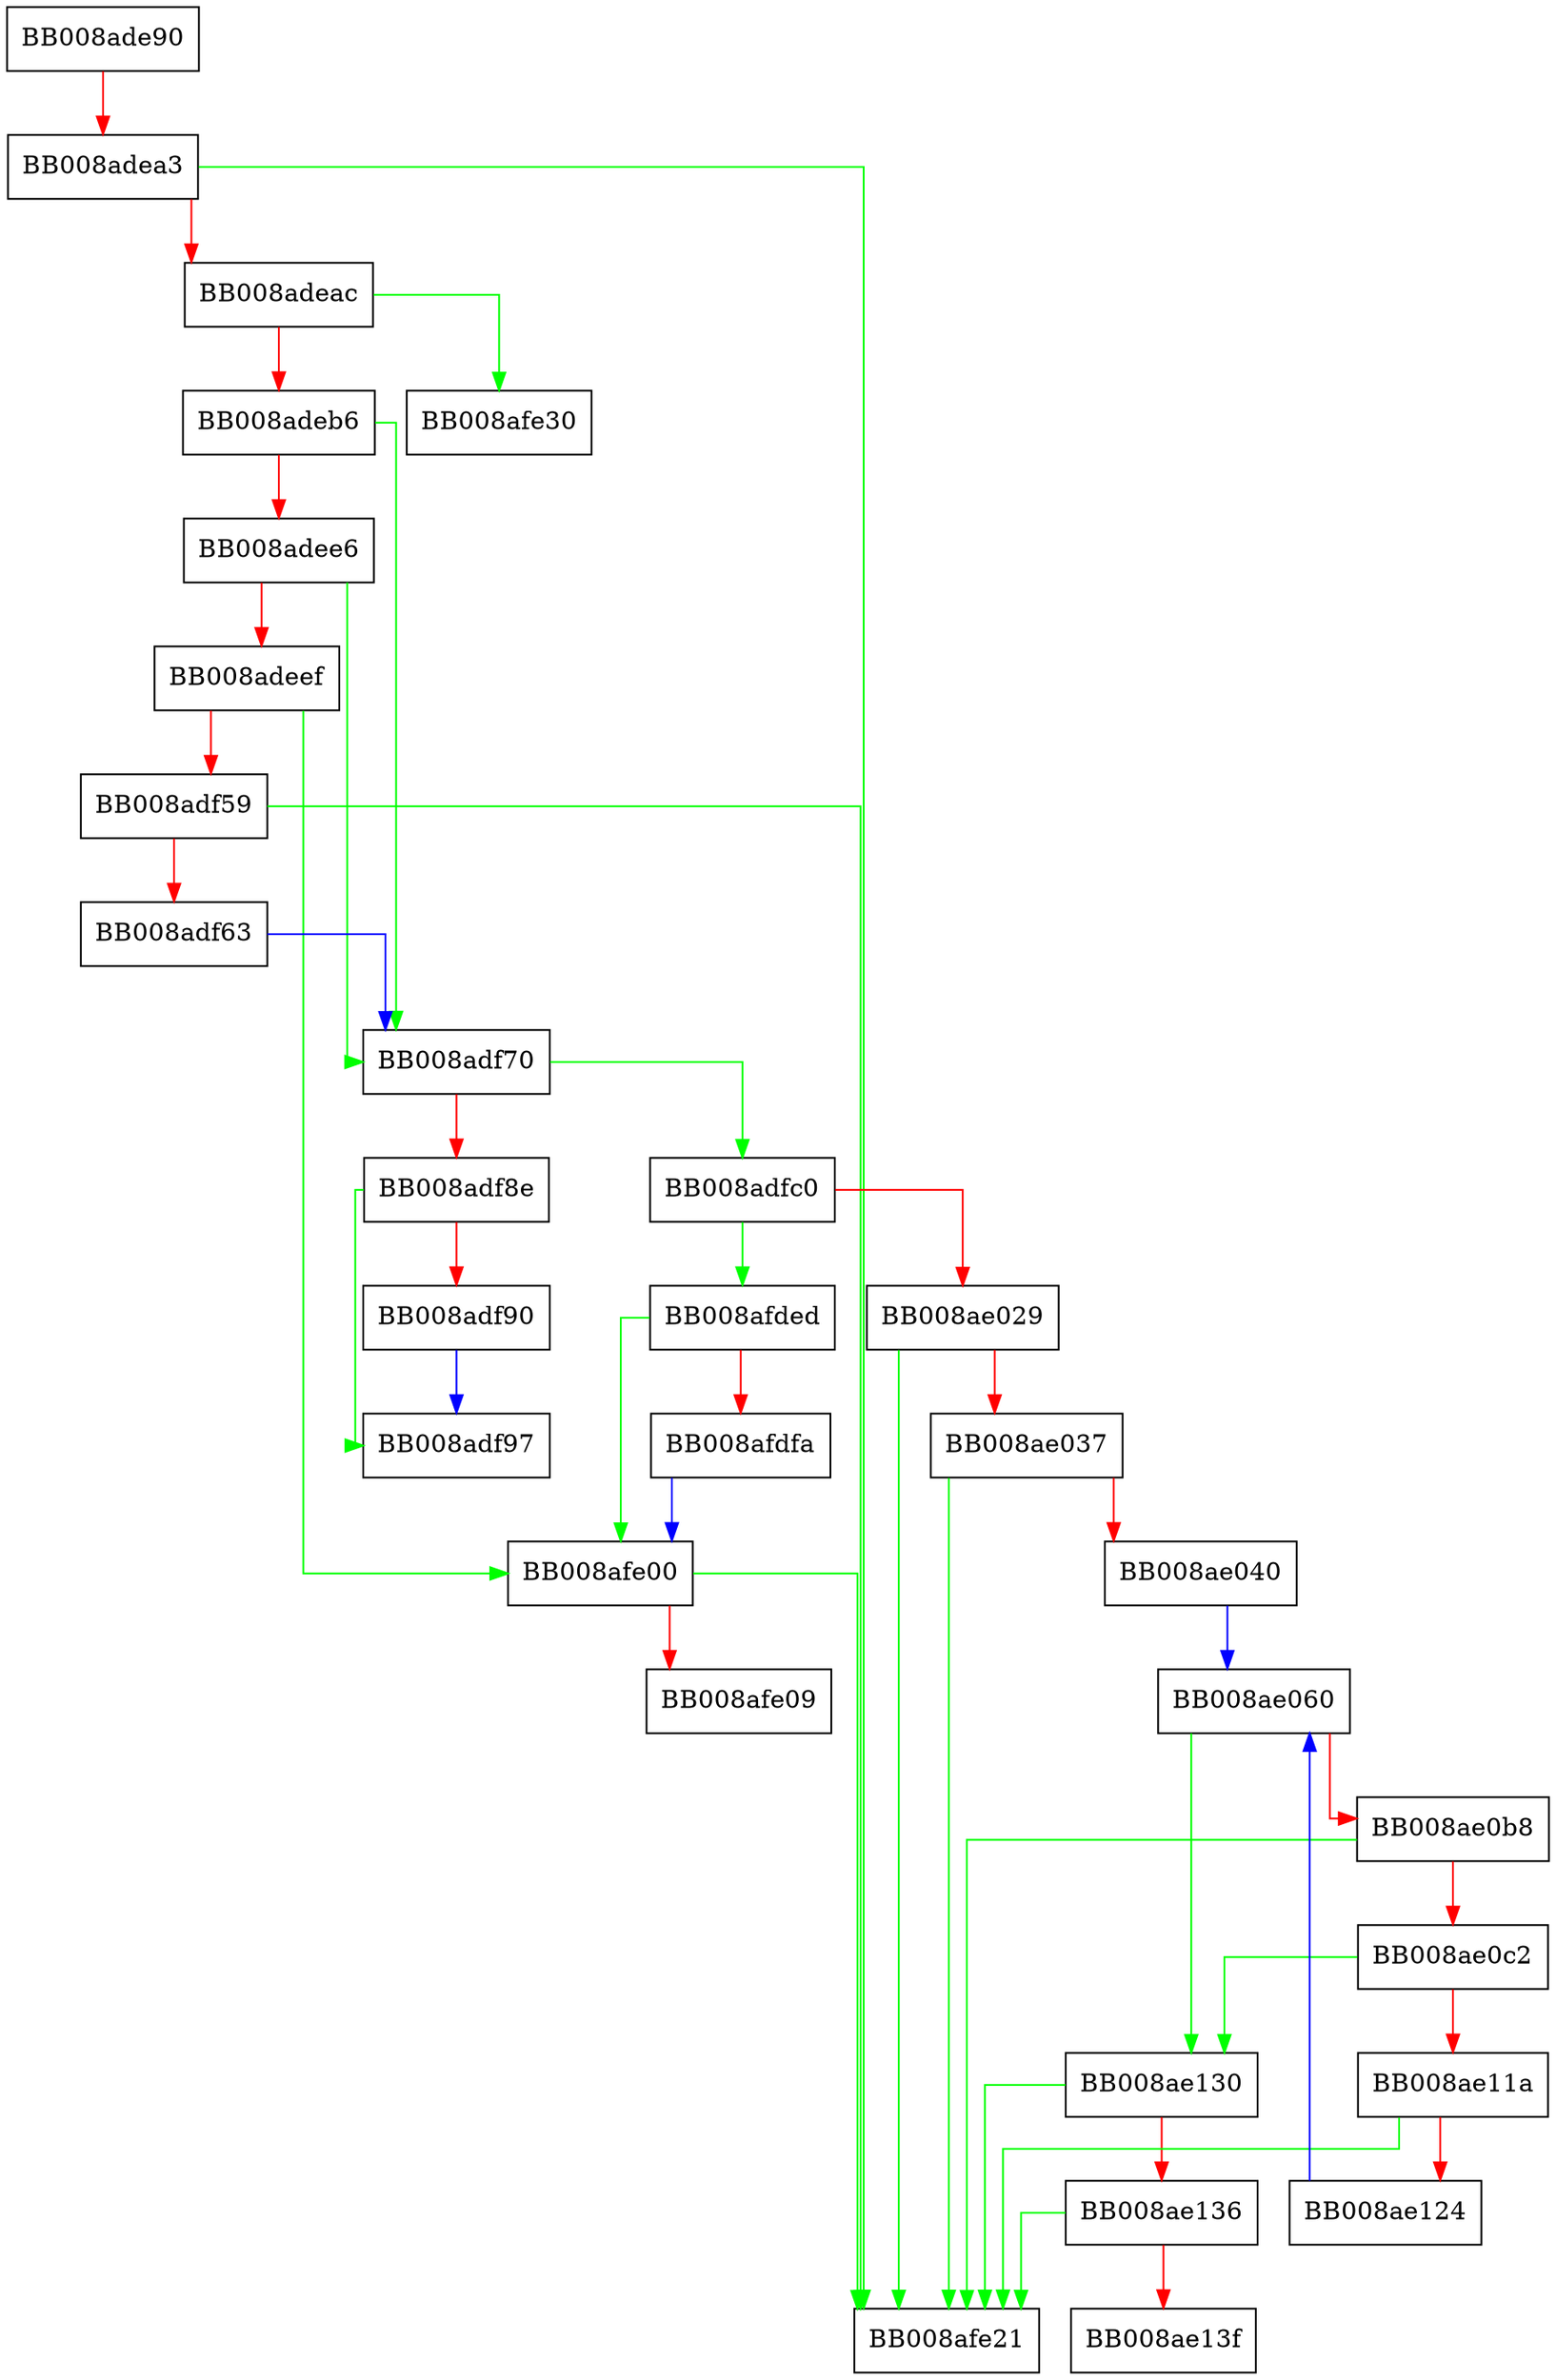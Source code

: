 digraph __strncasecmp_l_sse42 {
  node [shape="box"];
  graph [splines=ortho];
  BB008ade90 -> BB008adea3 [color="red"];
  BB008adea3 -> BB008afe21 [color="green"];
  BB008adea3 -> BB008adeac [color="red"];
  BB008adeac -> BB008afe30 [color="green"];
  BB008adeac -> BB008adeb6 [color="red"];
  BB008adeb6 -> BB008adf70 [color="green"];
  BB008adeb6 -> BB008adee6 [color="red"];
  BB008adee6 -> BB008adf70 [color="green"];
  BB008adee6 -> BB008adeef [color="red"];
  BB008adeef -> BB008afe00 [color="green"];
  BB008adeef -> BB008adf59 [color="red"];
  BB008adf59 -> BB008afe21 [color="green"];
  BB008adf59 -> BB008adf63 [color="red"];
  BB008adf63 -> BB008adf70 [color="blue"];
  BB008adf70 -> BB008adfc0 [color="green"];
  BB008adf70 -> BB008adf8e [color="red"];
  BB008adf8e -> BB008adf97 [color="green"];
  BB008adf8e -> BB008adf90 [color="red"];
  BB008adf90 -> BB008adf97 [color="blue"];
  BB008adfc0 -> BB008afded [color="green"];
  BB008adfc0 -> BB008ae029 [color="red"];
  BB008ae029 -> BB008afe21 [color="green"];
  BB008ae029 -> BB008ae037 [color="red"];
  BB008ae037 -> BB008afe21 [color="green"];
  BB008ae037 -> BB008ae040 [color="red"];
  BB008ae040 -> BB008ae060 [color="blue"];
  BB008ae060 -> BB008ae130 [color="green"];
  BB008ae060 -> BB008ae0b8 [color="red"];
  BB008ae0b8 -> BB008afe21 [color="green"];
  BB008ae0b8 -> BB008ae0c2 [color="red"];
  BB008ae0c2 -> BB008ae130 [color="green"];
  BB008ae0c2 -> BB008ae11a [color="red"];
  BB008ae11a -> BB008afe21 [color="green"];
  BB008ae11a -> BB008ae124 [color="red"];
  BB008ae124 -> BB008ae060 [color="blue"];
  BB008ae130 -> BB008afe21 [color="green"];
  BB008ae130 -> BB008ae136 [color="red"];
  BB008ae136 -> BB008afe21 [color="green"];
  BB008ae136 -> BB008ae13f [color="red"];
  BB008afded -> BB008afe00 [color="green"];
  BB008afded -> BB008afdfa [color="red"];
  BB008afdfa -> BB008afe00 [color="blue"];
  BB008afe00 -> BB008afe21 [color="green"];
  BB008afe00 -> BB008afe09 [color="red"];
}